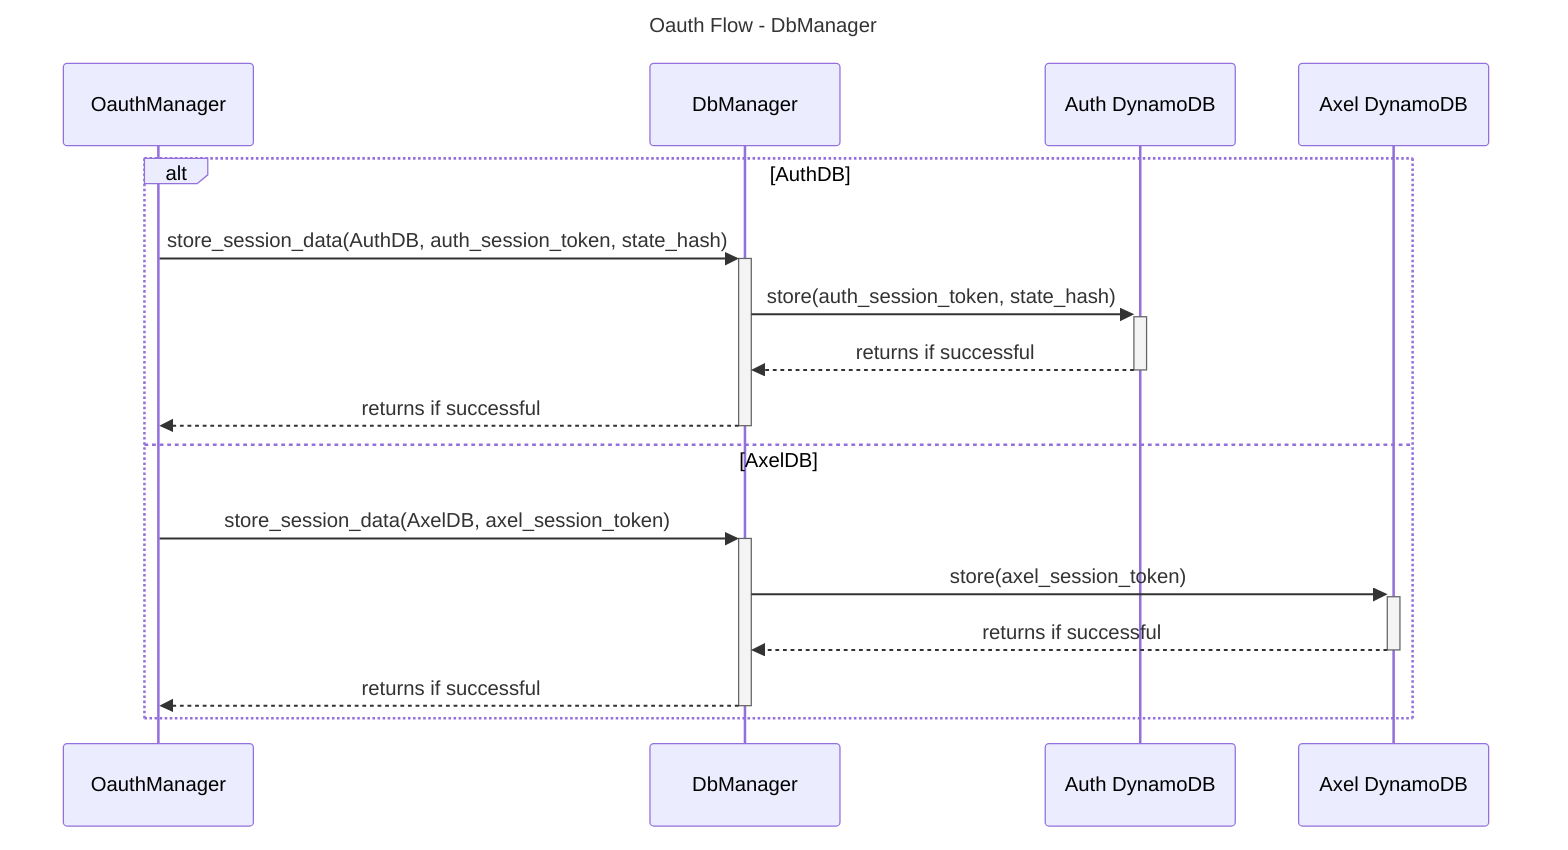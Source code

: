 ---
title: Oauth Flow - DbManager
---
sequenceDiagram
    participant OM as OauthManager
    participant DM as DbManager
    participant AuthDB as Auth DynamoDB
    participant AxelDB as Axel DynamoDB
    alt AuthDB
        OM ->>+ DM: store_session_data(AuthDB, auth_session_token, state_hash)
        DM ->>+ AuthDB: store(auth_session_token, state_hash)
        AuthDB -->>- DM: returns if successful
        DM -->>- OM: returns if successful
    else AxelDB
        OM ->>+ DM: store_session_data(AxelDB, axel_session_token)
        DM ->>+ AxelDB: store(axel_session_token)
        AxelDB -->>- DM: returns if successful
        DM -->>- OM: returns if successful
    end